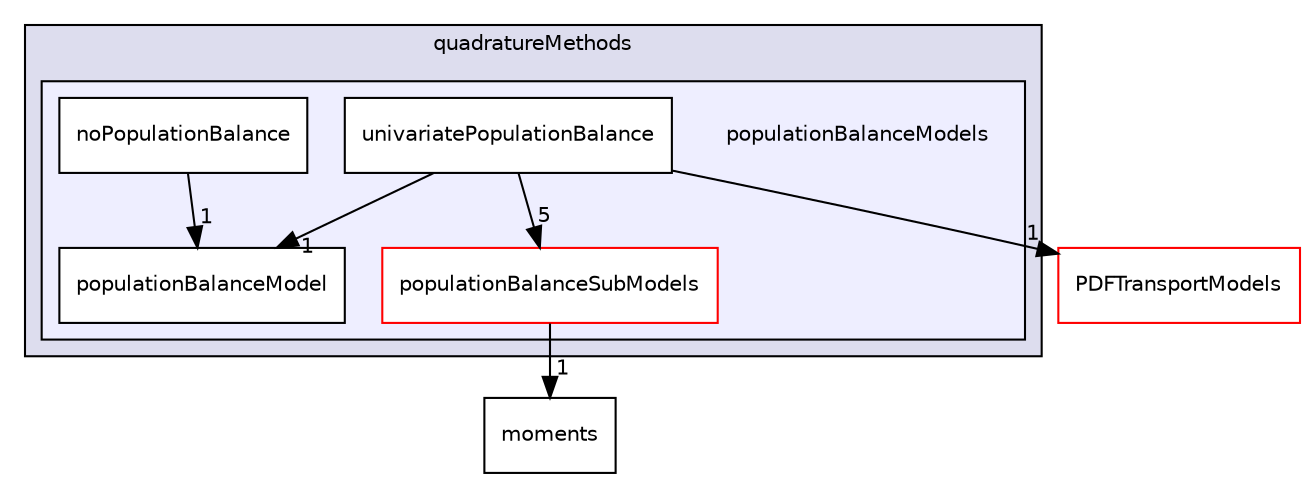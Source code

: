digraph "populationBalanceModels" {
  bgcolor=transparent;
  compound=true
  node [ fontsize="10", fontname="Helvetica"];
  edge [ labelfontsize="10", labelfontname="Helvetica"];
  subgraph clusterdir_259a5a6e928303d9988273e835fb5828 {
    graph [ bgcolor="#ddddee", pencolor="black", label="quadratureMethods" fontname="Helvetica", fontsize="10", URL="dir_259a5a6e928303d9988273e835fb5828.html"]
  subgraph clusterdir_0ecbe6cb5f50223527ce4e1b499bd333 {
    graph [ bgcolor="#eeeeff", pencolor="black", label="" URL="dir_0ecbe6cb5f50223527ce4e1b499bd333.html"];
    dir_0ecbe6cb5f50223527ce4e1b499bd333 [shape=plaintext label="populationBalanceModels"];
    dir_d0e84fe7131d521def30e2d5023693eb [shape=box label="noPopulationBalance" color="black" fillcolor="white" style="filled" URL="dir_d0e84fe7131d521def30e2d5023693eb.html"];
    dir_2c47f8c771a5035d1ec7eb97e91dc6fe [shape=box label="populationBalanceModel" color="black" fillcolor="white" style="filled" URL="dir_2c47f8c771a5035d1ec7eb97e91dc6fe.html"];
    dir_58c61e057ed2119d9755c9fdbb448648 [shape=box label="populationBalanceSubModels" color="red" fillcolor="white" style="filled" URL="dir_58c61e057ed2119d9755c9fdbb448648.html"];
    dir_9fe78a6990f85c935a0517d3138ac44c [shape=box label="univariatePopulationBalance" color="black" fillcolor="white" style="filled" URL="dir_9fe78a6990f85c935a0517d3138ac44c.html"];
  }
  }
  dir_17a6c3d0f5fde6543c26c10fa938ae5d [shape=box label="moments" URL="dir_17a6c3d0f5fde6543c26c10fa938ae5d.html"];
  dir_a2511ae0788c5bf3ef079489002b5a51 [shape=box label="PDFTransportModels" color="red" URL="dir_a2511ae0788c5bf3ef079489002b5a51.html"];
  dir_d0e84fe7131d521def30e2d5023693eb->dir_2c47f8c771a5035d1ec7eb97e91dc6fe [headlabel="1", labeldistance=1.5 headhref="dir_000196_000174.html"];
  dir_9fe78a6990f85c935a0517d3138ac44c->dir_58c61e057ed2119d9755c9fdbb448648 [headlabel="5", labeldistance=1.5 headhref="dir_000245_000003.html"];
  dir_9fe78a6990f85c935a0517d3138ac44c->dir_2c47f8c771a5035d1ec7eb97e91dc6fe [headlabel="1", labeldistance=1.5 headhref="dir_000245_000174.html"];
  dir_9fe78a6990f85c935a0517d3138ac44c->dir_a2511ae0788c5bf3ef079489002b5a51 [headlabel="1", labeldistance=1.5 headhref="dir_000245_000207.html"];
  dir_58c61e057ed2119d9755c9fdbb448648->dir_17a6c3d0f5fde6543c26c10fa938ae5d [headlabel="1", labeldistance=1.5 headhref="dir_000003_000163.html"];
}
